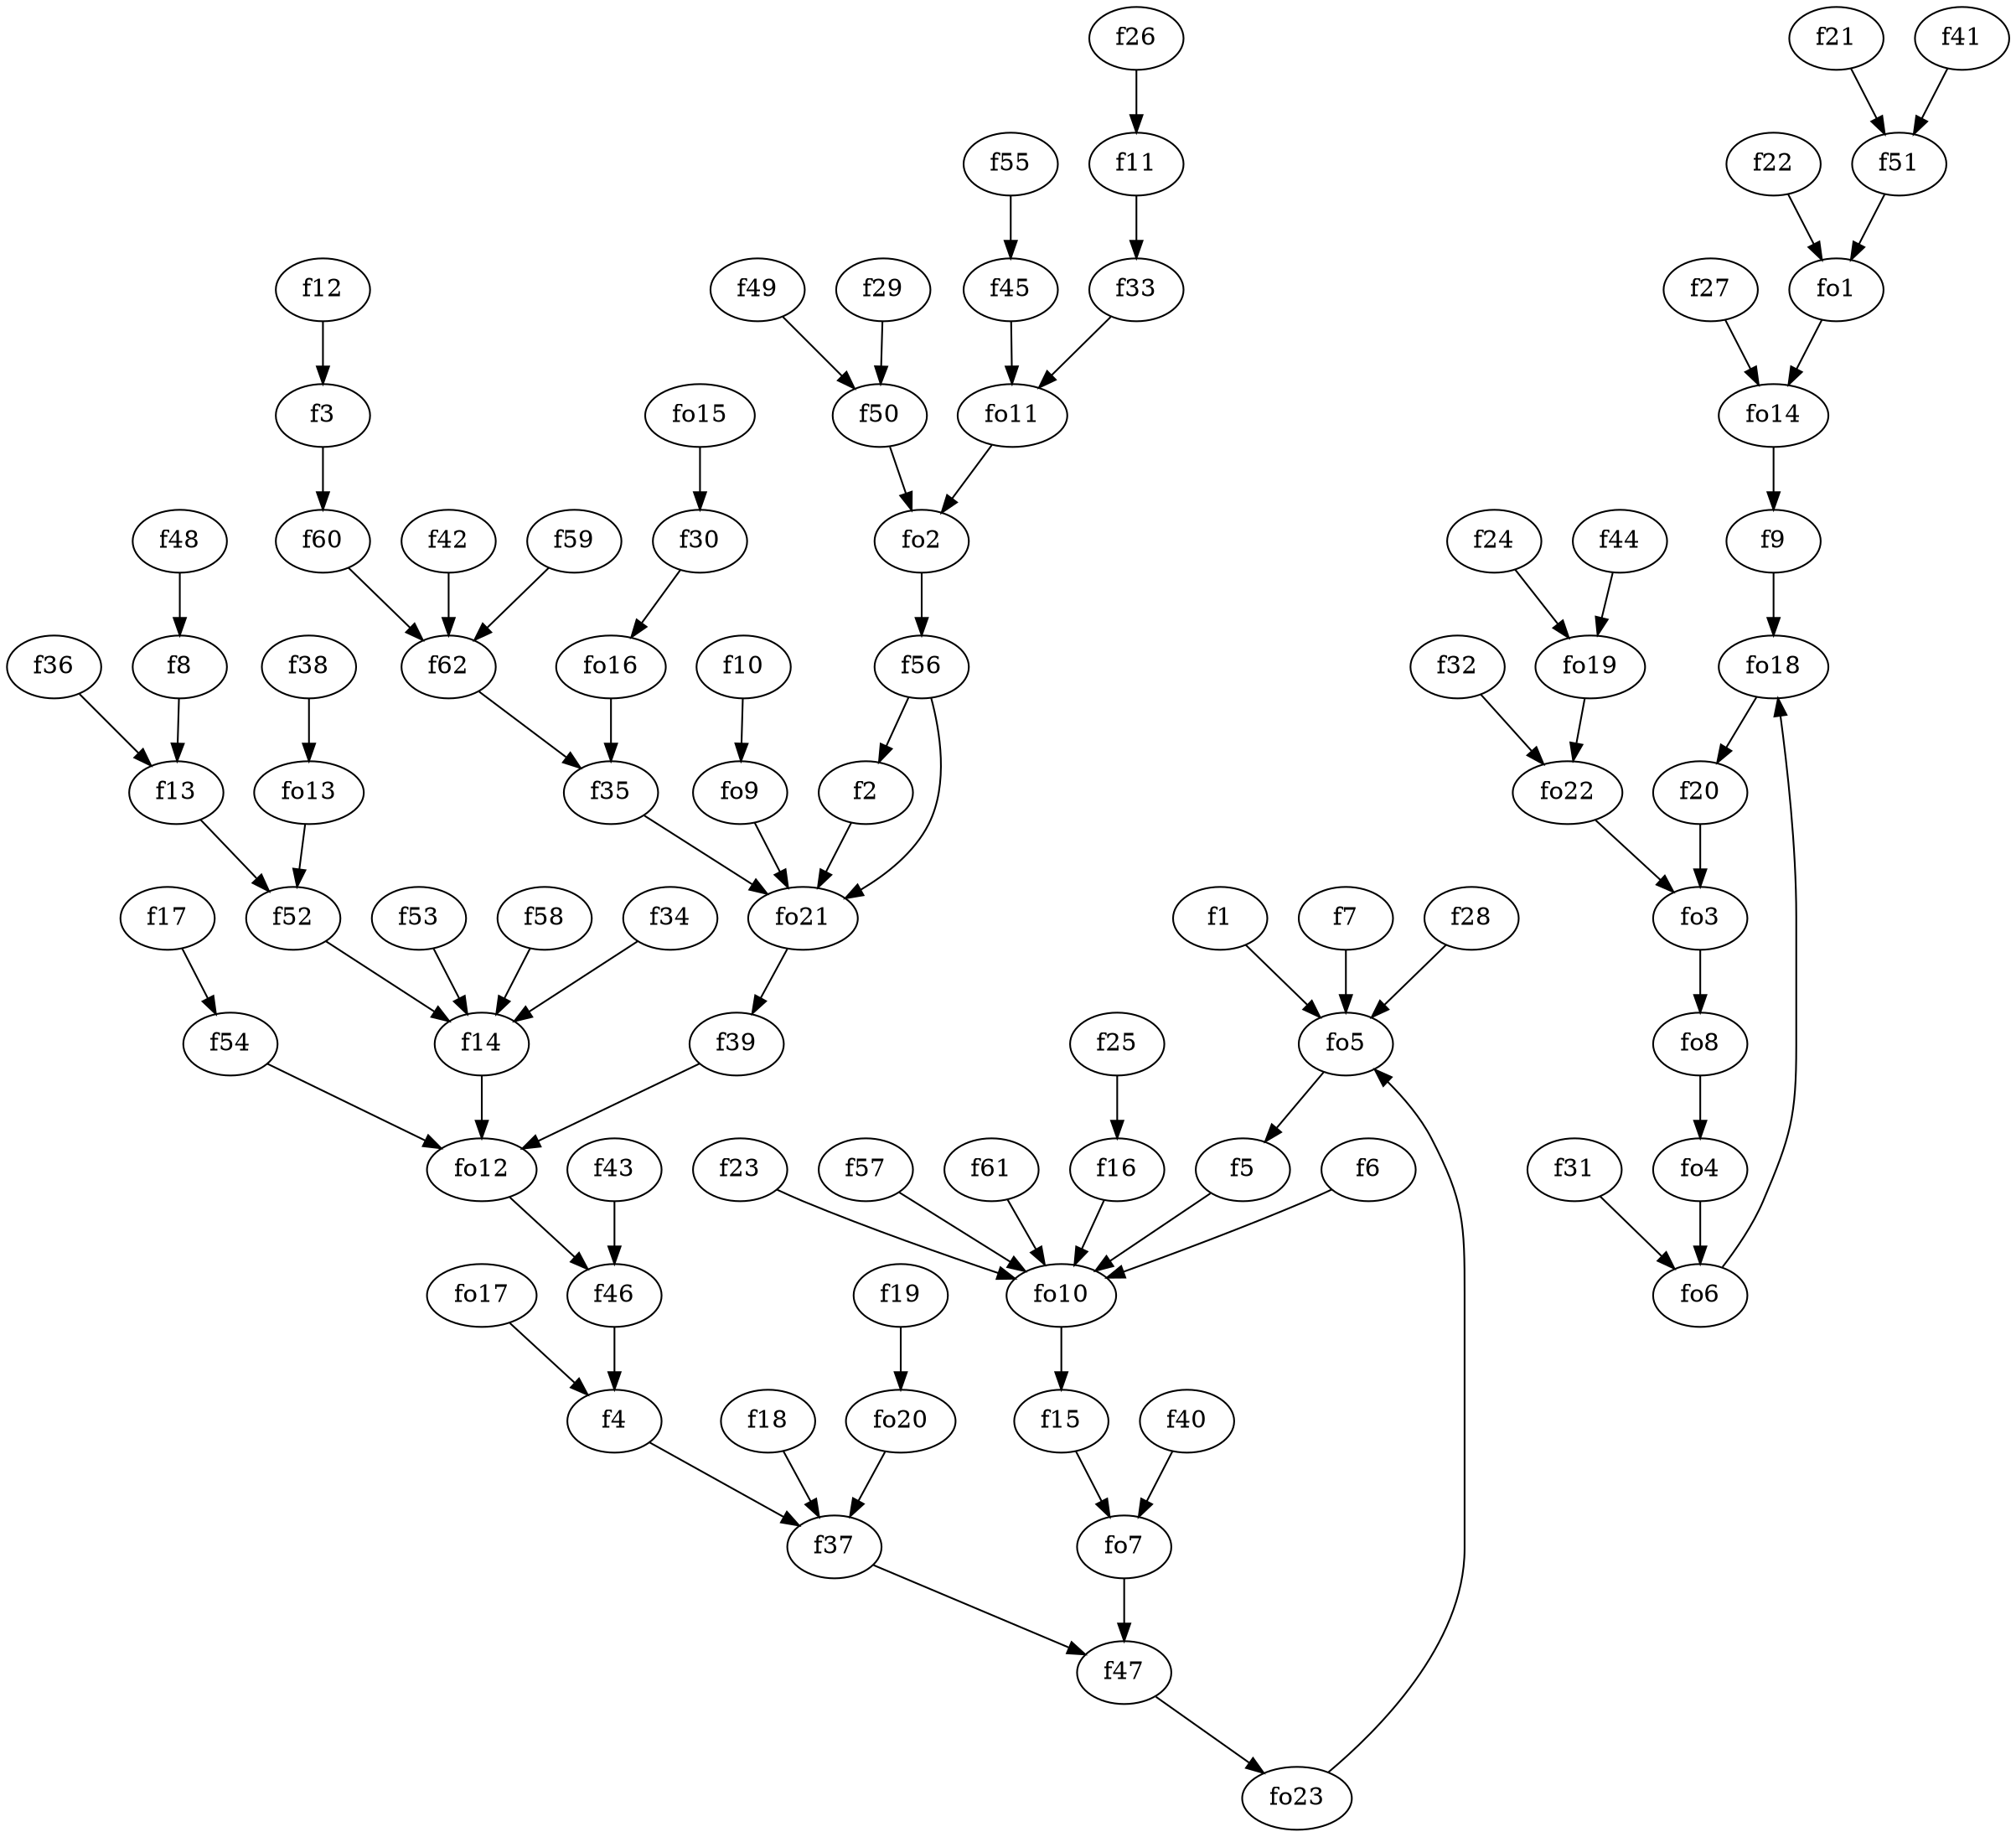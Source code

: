 strict digraph  {
f1;
f2;
f3;
f4;
f5;
f6;
f7;
f8;
f9;
f10;
f11;
f12;
f13;
f14;
f15;
f16;
f17;
f18;
f19;
f20;
f21;
f22;
f23;
f24;
f25;
f26;
f27;
f28;
f29;
f30;
f31;
f32;
f33;
f34;
f35;
f36;
f37;
f38;
f39;
f40;
f41;
f42;
f43;
f44;
f45;
f46;
f47;
f48;
f49;
f50;
f51;
f52;
f53;
f54;
f55;
f56;
f57;
f58;
f59;
f60;
f61;
f62;
fo1;
fo2;
fo3;
fo4;
fo5;
fo6;
fo7;
fo8;
fo9;
fo10;
fo11;
fo12;
fo13;
fo14;
fo15;
fo16;
fo17;
fo18;
fo19;
fo20;
fo21;
fo22;
fo23;
f1 -> fo5  [weight=2];
f2 -> fo21  [weight=2];
f3 -> f60  [weight=2];
f4 -> f37  [weight=2];
f5 -> fo10  [weight=2];
f6 -> fo10  [weight=2];
f7 -> fo5  [weight=2];
f8 -> f13  [weight=2];
f9 -> fo18  [weight=2];
f10 -> fo9  [weight=2];
f11 -> f33  [weight=2];
f12 -> f3  [weight=2];
f13 -> f52  [weight=2];
f14 -> fo12  [weight=2];
f15 -> fo7  [weight=2];
f16 -> fo10  [weight=2];
f17 -> f54  [weight=2];
f18 -> f37  [weight=2];
f19 -> fo20  [weight=2];
f20 -> fo3  [weight=2];
f21 -> f51  [weight=2];
f22 -> fo1  [weight=2];
f23 -> fo10  [weight=2];
f24 -> fo19  [weight=2];
f25 -> f16  [weight=2];
f26 -> f11  [weight=2];
f27 -> fo14  [weight=2];
f28 -> fo5  [weight=2];
f29 -> f50  [weight=2];
f30 -> fo16  [weight=2];
f31 -> fo6  [weight=2];
f32 -> fo22  [weight=2];
f33 -> fo11  [weight=2];
f34 -> f14  [weight=2];
f35 -> fo21  [weight=2];
f36 -> f13  [weight=2];
f37 -> f47  [weight=2];
f38 -> fo13  [weight=2];
f39 -> fo12  [weight=2];
f40 -> fo7  [weight=2];
f41 -> f51  [weight=2];
f42 -> f62  [weight=2];
f43 -> f46  [weight=2];
f44 -> fo19  [weight=2];
f45 -> fo11  [weight=2];
f46 -> f4  [weight=2];
f47 -> fo23  [weight=2];
f48 -> f8  [weight=2];
f49 -> f50  [weight=2];
f50 -> fo2  [weight=2];
f51 -> fo1  [weight=2];
f52 -> f14  [weight=2];
f53 -> f14  [weight=2];
f54 -> fo12  [weight=2];
f55 -> f45  [weight=2];
f56 -> fo21  [weight=2];
f56 -> f2  [weight=2];
f57 -> fo10  [weight=2];
f58 -> f14  [weight=2];
f59 -> f62  [weight=2];
f60 -> f62  [weight=2];
f61 -> fo10  [weight=2];
f62 -> f35  [weight=2];
fo1 -> fo14  [weight=2];
fo2 -> f56  [weight=2];
fo3 -> fo8  [weight=2];
fo4 -> fo6  [weight=2];
fo5 -> f5  [weight=2];
fo6 -> fo18  [weight=2];
fo7 -> f47  [weight=2];
fo8 -> fo4  [weight=2];
fo9 -> fo21  [weight=2];
fo10 -> f15  [weight=2];
fo11 -> fo2  [weight=2];
fo12 -> f46  [weight=2];
fo13 -> f52  [weight=2];
fo14 -> f9  [weight=2];
fo15 -> f30  [weight=2];
fo16 -> f35  [weight=2];
fo17 -> f4  [weight=2];
fo18 -> f20  [weight=2];
fo19 -> fo22  [weight=2];
fo20 -> f37  [weight=2];
fo21 -> f39  [weight=2];
fo22 -> fo3  [weight=2];
fo23 -> fo5  [weight=2];
}
